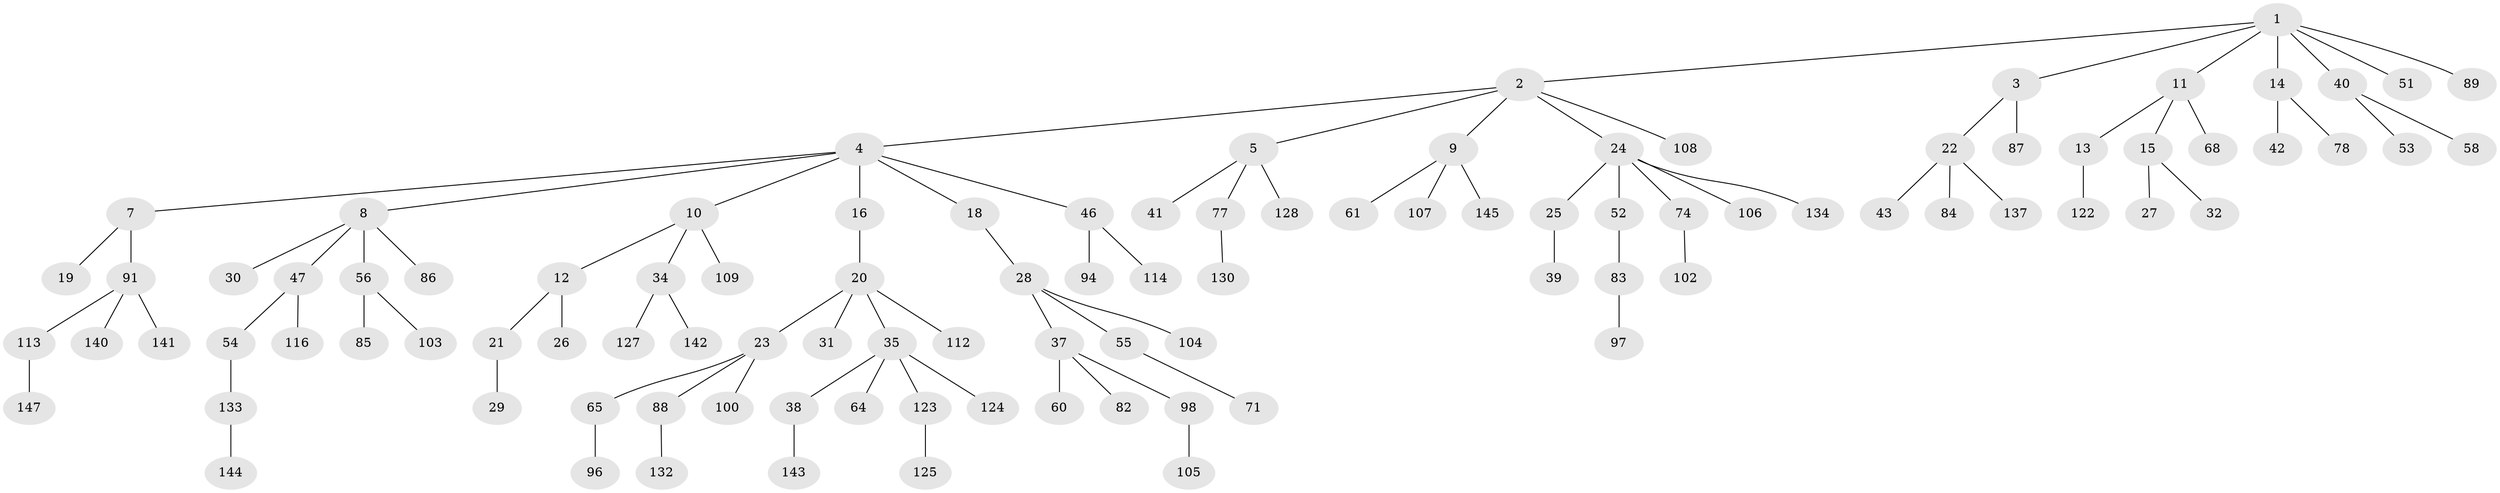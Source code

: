 // Generated by graph-tools (version 1.1) at 2025/24/03/03/25 07:24:05]
// undirected, 101 vertices, 100 edges
graph export_dot {
graph [start="1"]
  node [color=gray90,style=filled];
  1 [super="+72"];
  2;
  3 [super="+69"];
  4 [super="+6"];
  5 [super="+73"];
  7 [super="+17"];
  8 [super="+49"];
  9 [super="+95"];
  10 [super="+81"];
  11 [super="+50"];
  12 [super="+59"];
  13 [super="+48"];
  14 [super="+80"];
  15 [super="+76"];
  16;
  18 [super="+135"];
  19;
  20 [super="+33"];
  21 [super="+75"];
  22 [super="+92"];
  23 [super="+36"];
  24 [super="+45"];
  25 [super="+63"];
  26;
  27;
  28 [super="+138"];
  29 [super="+70"];
  30 [super="+117"];
  31 [super="+93"];
  32 [super="+57"];
  34 [super="+111"];
  35 [super="+62"];
  37 [super="+44"];
  38;
  39;
  40 [super="+67"];
  41;
  42;
  43;
  46 [super="+79"];
  47 [super="+101"];
  51 [super="+120"];
  52;
  53 [super="+99"];
  54 [super="+66"];
  55;
  56 [super="+126"];
  58 [super="+129"];
  60 [super="+136"];
  61 [super="+115"];
  64;
  65 [super="+110"];
  68 [super="+90"];
  71;
  74;
  77;
  78 [super="+119"];
  82;
  83;
  84;
  85;
  86;
  87;
  88 [super="+121"];
  89;
  91 [super="+139"];
  94;
  96;
  97 [super="+131"];
  98;
  100;
  102;
  103;
  104;
  105;
  106;
  107 [super="+146"];
  108;
  109;
  112;
  113 [super="+118"];
  114;
  116;
  122;
  123;
  124;
  125;
  127;
  128;
  130;
  132;
  133;
  134;
  137;
  140;
  141;
  142;
  143;
  144;
  145;
  147;
  1 -- 2;
  1 -- 3;
  1 -- 11;
  1 -- 14;
  1 -- 40;
  1 -- 51;
  1 -- 89;
  2 -- 4;
  2 -- 5;
  2 -- 9;
  2 -- 24;
  2 -- 108;
  3 -- 22;
  3 -- 87;
  4 -- 7;
  4 -- 46;
  4 -- 16;
  4 -- 18;
  4 -- 8;
  4 -- 10;
  5 -- 41;
  5 -- 77;
  5 -- 128;
  7 -- 19;
  7 -- 91;
  8 -- 30;
  8 -- 47;
  8 -- 86;
  8 -- 56;
  9 -- 61;
  9 -- 145;
  9 -- 107;
  10 -- 12;
  10 -- 34;
  10 -- 109;
  11 -- 13;
  11 -- 15;
  11 -- 68;
  12 -- 21;
  12 -- 26;
  13 -- 122;
  14 -- 42;
  14 -- 78;
  15 -- 27;
  15 -- 32;
  16 -- 20;
  18 -- 28;
  20 -- 23;
  20 -- 31;
  20 -- 112;
  20 -- 35;
  21 -- 29;
  22 -- 43;
  22 -- 84;
  22 -- 137;
  23 -- 65;
  23 -- 88;
  23 -- 100;
  24 -- 25;
  24 -- 74;
  24 -- 106;
  24 -- 134;
  24 -- 52;
  25 -- 39;
  28 -- 37;
  28 -- 55;
  28 -- 104;
  34 -- 142;
  34 -- 127;
  35 -- 38;
  35 -- 64;
  35 -- 123;
  35 -- 124;
  37 -- 82;
  37 -- 60;
  37 -- 98;
  38 -- 143;
  40 -- 53;
  40 -- 58;
  46 -- 114;
  46 -- 94;
  47 -- 54;
  47 -- 116;
  52 -- 83;
  54 -- 133;
  55 -- 71;
  56 -- 85;
  56 -- 103;
  65 -- 96;
  74 -- 102;
  77 -- 130;
  83 -- 97;
  88 -- 132;
  91 -- 113;
  91 -- 140;
  91 -- 141;
  98 -- 105;
  113 -- 147;
  123 -- 125;
  133 -- 144;
}
